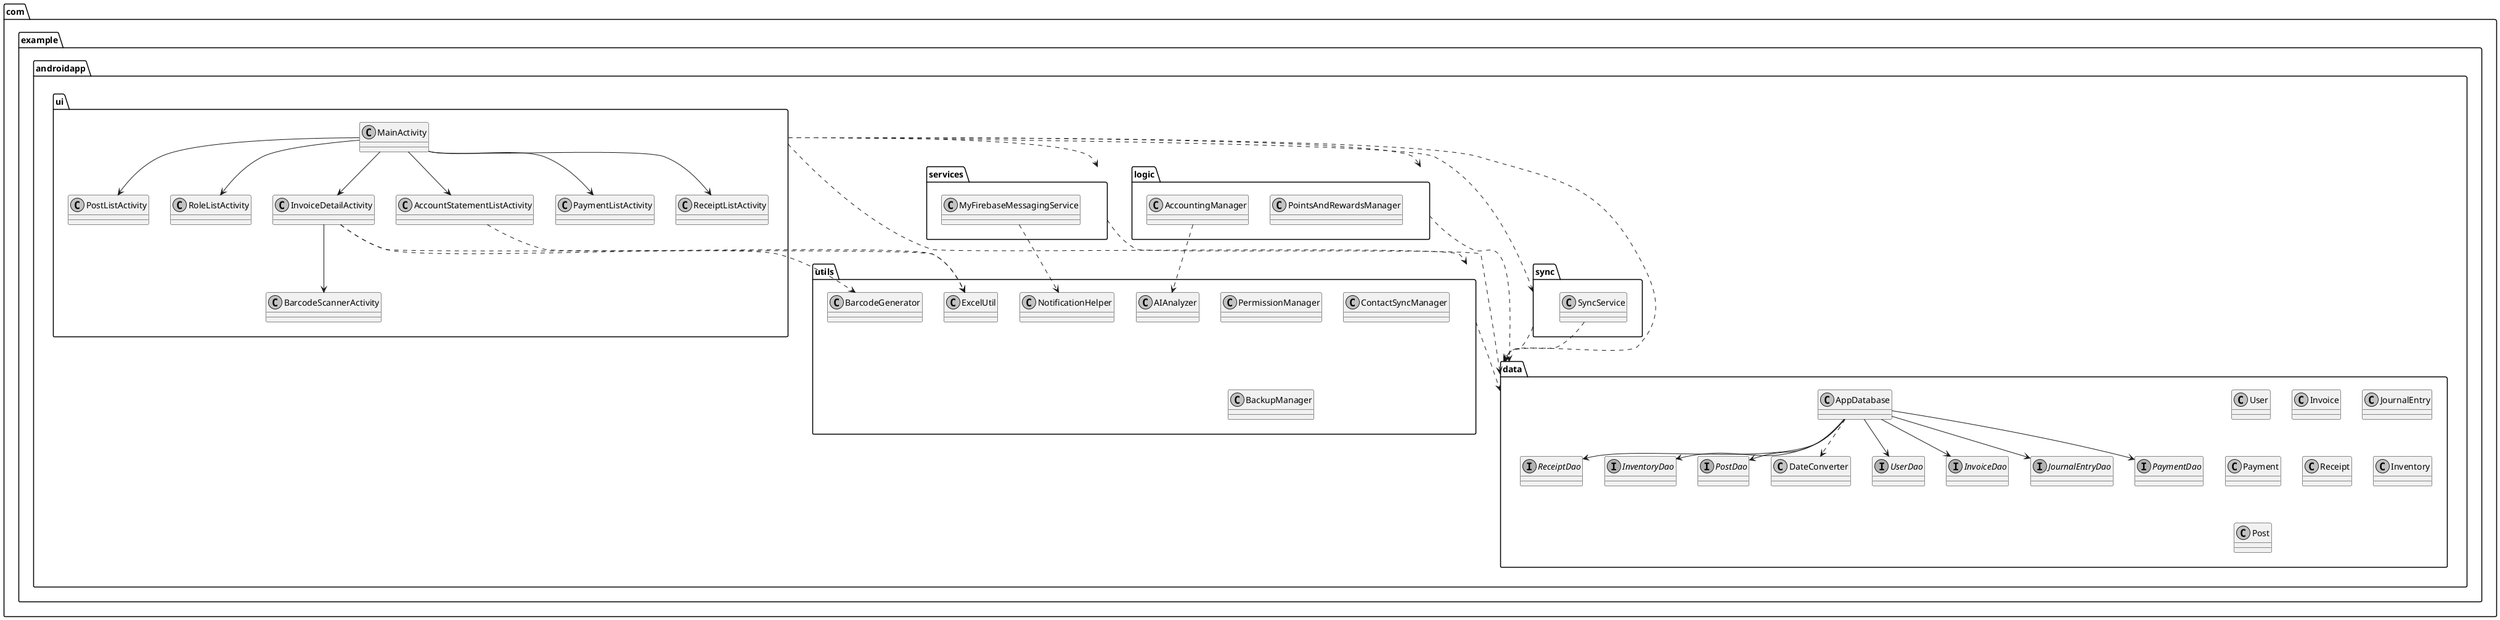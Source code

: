 @startuml
skinparam monochrome true
skinparam classAttributeIconSize 0

package "com.example.androidapp" {

  package "data" {
    class AppDatabase
    interface UserDao
    interface InvoiceDao
    interface JournalEntryDao
    interface PaymentDao
    interface ReceiptDao
    interface InventoryDao
    interface PostDao
    class DateConverter
    class User
    class Invoice
    class JournalEntry
    class Payment
    class Receipt
    class Inventory
    class Post

    AppDatabase --> UserDao
    AppDatabase --> InvoiceDao
    AppDatabase --> JournalEntryDao
    AppDatabase --> PaymentDao
    AppDatabase --> ReceiptDao
    AppDatabase --> InventoryDao
    AppDatabase --> PostDao
    AppDatabase ..> DateConverter
  }

  package "ui" {
    class MainActivity
    class InvoiceDetailActivity
    class AccountStatementListActivity
    class PaymentListActivity
    class ReceiptListActivity
    class PostListActivity
    class RoleListActivity
    class BarcodeScannerActivity

    MainActivity --> InvoiceDetailActivity
    MainActivity --> AccountStatementListActivity
    MainActivity --> PaymentListActivity
    MainActivity --> ReceiptListActivity
    MainActivity --> PostListActivity
    MainActivity --> RoleListActivity
    InvoiceDetailActivity --> BarcodeScannerActivity
  }

  package "logic" {
    class PointsAndRewardsManager
    class AccountingManager
  }

  package "services" {
    class MyFirebaseMessagingService
  }

  package "sync" {
    class SyncService
  }

  package "utils" {
    class ExcelUtil
    class BarcodeGenerator
    class NotificationHelper
    class PermissionManager
    class ContactSyncManager
    class BackupManager
    class AIAnalyzer
  }

  ui ..> data
  ui ..> logic
  ui ..> services
  ui ..> sync
  ui ..> utils

  logic ..> data
  services ..> data
  sync ..> data
  utils ..> data

  MyFirebaseMessagingService ..> NotificationHelper
  SyncService ..> data
  InvoiceDetailActivity ..> ExcelUtil
  InvoiceDetailActivity ..> BarcodeGenerator
  AccountStatementListActivity ..> ExcelUtil
  AccountingManager ..> AIAnalyzer
}

@enduml
